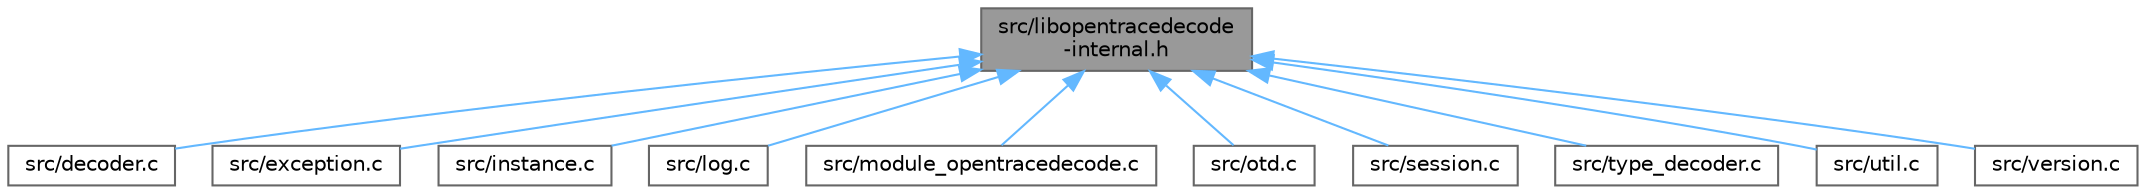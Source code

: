 digraph "src/libopentracedecode-internal.h"
{
 // LATEX_PDF_SIZE
  bgcolor="transparent";
  edge [fontname=Helvetica,fontsize=10,labelfontname=Helvetica,labelfontsize=10];
  node [fontname=Helvetica,fontsize=10,shape=box,height=0.2,width=0.4];
  Node1 [id="Node000001",label="src/libopentracedecode\l-internal.h",height=0.2,width=0.4,color="gray40", fillcolor="grey60", style="filled", fontcolor="black",tooltip=" "];
  Node1 -> Node2 [id="edge1_Node000001_Node000002",dir="back",color="steelblue1",style="solid",tooltip=" "];
  Node2 [id="Node000002",label="src/decoder.c",height=0.2,width=0.4,color="grey40", fillcolor="white", style="filled",URL="$a00059.html",tooltip="Listing, loading, unloading, and handling protocol decoders."];
  Node1 -> Node3 [id="edge2_Node000001_Node000003",dir="back",color="steelblue1",style="solid",tooltip=" "];
  Node3 [id="Node000003",label="src/exception.c",height=0.2,width=0.4,color="grey40", fillcolor="white", style="filled",URL="$a00065.html",tooltip=" "];
  Node1 -> Node4 [id="edge3_Node000001_Node000004",dir="back",color="steelblue1",style="solid",tooltip=" "];
  Node4 [id="Node000004",label="src/instance.c",height=0.2,width=0.4,color="grey40", fillcolor="white", style="filled",URL="$a00050.html",tooltip="Decoder instance handling."];
  Node1 -> Node5 [id="edge4_Node000001_Node000005",dir="back",color="steelblue1",style="solid",tooltip=" "];
  Node5 [id="Node000005",label="src/log.c",height=0.2,width=0.4,color="grey40", fillcolor="white", style="filled",URL="$a00071.html",tooltip="Controlling the libopentracedecode message logging functionality."];
  Node1 -> Node6 [id="edge5_Node000001_Node000006",dir="back",color="steelblue1",style="solid",tooltip=" "];
  Node6 [id="Node000006",label="src/module_opentracedecode.c",height=0.2,width=0.4,color="grey40", fillcolor="white", style="filled",URL="$a00074.html",tooltip=" "];
  Node1 -> Node7 [id="edge6_Node000001_Node000007",dir="back",color="steelblue1",style="solid",tooltip=" "];
  Node7 [id="Node000007",label="src/otd.c",height=0.2,width=0.4,color="grey40", fillcolor="white", style="filled",URL="$a00053.html",tooltip="Initializing and shutting down libopentracedecode."];
  Node1 -> Node8 [id="edge7_Node000001_Node000008",dir="back",color="steelblue1",style="solid",tooltip=" "];
  Node8 [id="Node000008",label="src/session.c",height=0.2,width=0.4,color="grey40", fillcolor="white", style="filled",URL="$a00068.html",tooltip="Session handling."];
  Node1 -> Node9 [id="edge8_Node000001_Node000009",dir="back",color="steelblue1",style="solid",tooltip=" "];
  Node9 [id="Node000009",label="src/type_decoder.c",height=0.2,width=0.4,color="grey40", fillcolor="white", style="filled",URL="$a00080.html",tooltip=" "];
  Node1 -> Node10 [id="edge9_Node000001_Node000010",dir="back",color="steelblue1",style="solid",tooltip=" "];
  Node10 [id="Node000010",label="src/util.c",height=0.2,width=0.4,color="grey40", fillcolor="white", style="filled",URL="$a00047.html",tooltip=" "];
  Node1 -> Node11 [id="edge10_Node000001_Node000011",dir="back",color="steelblue1",style="solid",tooltip=" "];
  Node11 [id="Node000011",label="src/version.c",height=0.2,width=0.4,color="grey40", fillcolor="white", style="filled",URL="$a00056.html",tooltip="Version number querying functions, definitions, and macros."];
}
